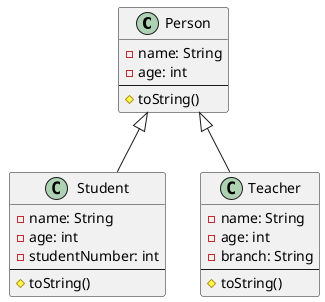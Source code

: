 @startuml uygulama
class Person{
    - name: String
    - age: int
    --
    # toString()
}
class Student extends Person{
    - name: String
    - age: int
    - studentNumber: int
    --
    # toString()
}

class Teacher extends Person{
    - name: String
    - age: int
    - branch: String
    --
    # toString()
}


@enduml